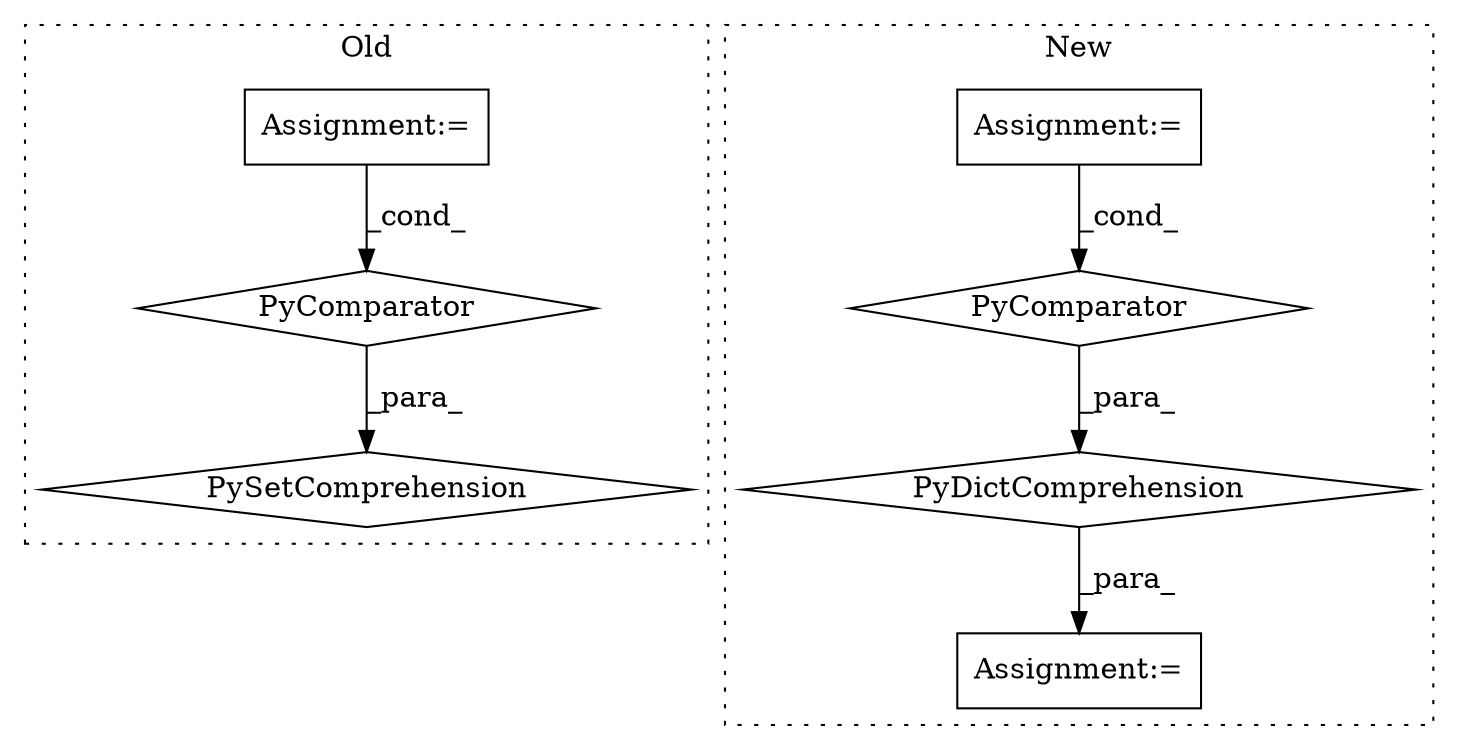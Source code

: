 digraph G {
subgraph cluster0 {
1 [label="PySetComprehension" a="111" s="1607" l="118" shape="diamond"];
4 [label="PyComparator" a="113" s="1688" l="29" shape="diamond"];
6 [label="Assignment:=" a="7" s="1688" l="29" shape="box"];
label = "Old";
style="dotted";
}
subgraph cluster1 {
2 [label="PyDictComprehension" a="110" s="1998" l="194" shape="diamond"];
3 [label="PyComparator" a="113" s="2105" l="79" shape="diamond"];
5 [label="Assignment:=" a="7" s="2105" l="79" shape="box"];
7 [label="Assignment:=" a="7" s="2306" l="38" shape="box"];
label = "New";
style="dotted";
}
2 -> 7 [label="_para_"];
3 -> 2 [label="_para_"];
4 -> 1 [label="_para_"];
5 -> 3 [label="_cond_"];
6 -> 4 [label="_cond_"];
}